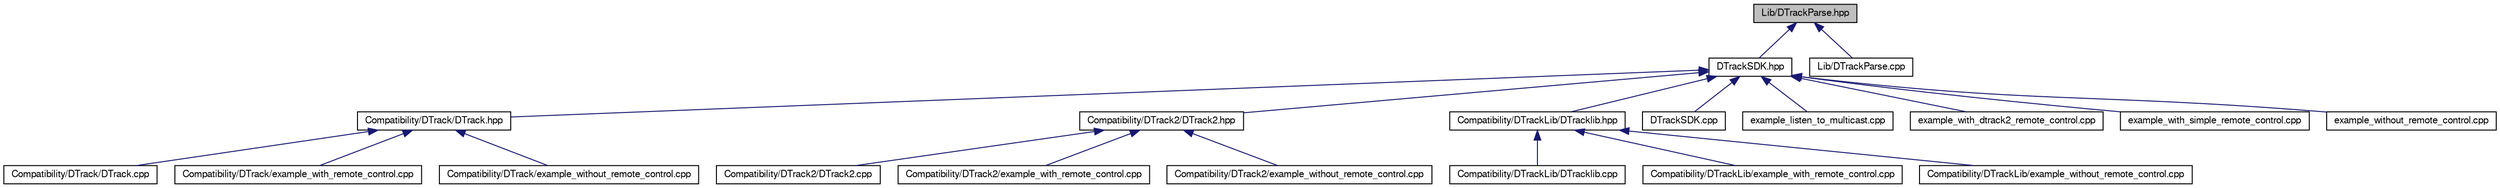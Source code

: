 digraph G
{
  edge [fontname="FreeSans",fontsize=10,labelfontname="FreeSans",labelfontsize=10];
  node [fontname="FreeSans",fontsize=10,shape=record];
  Node1 [label="Lib/DTrackParse.hpp",height=0.2,width=0.4,color="black", fillcolor="grey75", style="filled" fontcolor="black"];
  Node1 -> Node2 [dir=back,color="midnightblue",fontsize=10,style="solid",fontname="FreeSans"];
  Node2 [label="DTrackSDK.hpp",height=0.2,width=0.4,color="black", fillcolor="white", style="filled",URL="$_d_track_s_d_k_8hpp.html"];
  Node2 -> Node3 [dir=back,color="midnightblue",fontsize=10,style="solid",fontname="FreeSans"];
  Node3 [label="Compatibility/DTrack/DTrack.hpp",height=0.2,width=0.4,color="black", fillcolor="white", style="filled",URL="$_compatibility_2_d_track_2_d_track_8hpp.html"];
  Node3 -> Node4 [dir=back,color="midnightblue",fontsize=10,style="solid",fontname="FreeSans"];
  Node4 [label="Compatibility/DTrack/DTrack.cpp",height=0.2,width=0.4,color="black", fillcolor="white", style="filled",URL="$_compatibility_2_d_track_2_d_track_8cpp.html"];
  Node3 -> Node5 [dir=back,color="midnightblue",fontsize=10,style="solid",fontname="FreeSans"];
  Node5 [label="Compatibility/DTrack/example_with_remote_control.cpp",height=0.2,width=0.4,color="black", fillcolor="white", style="filled",URL="$_compatibility_2_d_track_2example__with__remote__control_8cpp.html"];
  Node3 -> Node6 [dir=back,color="midnightblue",fontsize=10,style="solid",fontname="FreeSans"];
  Node6 [label="Compatibility/DTrack/example_without_remote_control.cpp",height=0.2,width=0.4,color="black", fillcolor="white", style="filled",URL="$_compatibility_2_d_track_2example__without__remote__control_8cpp.html"];
  Node2 -> Node7 [dir=back,color="midnightblue",fontsize=10,style="solid",fontname="FreeSans"];
  Node7 [label="Compatibility/DTrack2/DTrack2.hpp",height=0.2,width=0.4,color="black", fillcolor="white", style="filled",URL="$_compatibility_2_d_track2_2_d_track2_8hpp.html"];
  Node7 -> Node8 [dir=back,color="midnightblue",fontsize=10,style="solid",fontname="FreeSans"];
  Node8 [label="Compatibility/DTrack2/DTrack2.cpp",height=0.2,width=0.4,color="black", fillcolor="white", style="filled",URL="$_compatibility_2_d_track2_2_d_track2_8cpp.html"];
  Node7 -> Node9 [dir=back,color="midnightblue",fontsize=10,style="solid",fontname="FreeSans"];
  Node9 [label="Compatibility/DTrack2/example_with_remote_control.cpp",height=0.2,width=0.4,color="black", fillcolor="white", style="filled",URL="$_compatibility_2_d_track2_2example__with__remote__control_8cpp.html"];
  Node7 -> Node10 [dir=back,color="midnightblue",fontsize=10,style="solid",fontname="FreeSans"];
  Node10 [label="Compatibility/DTrack2/example_without_remote_control.cpp",height=0.2,width=0.4,color="black", fillcolor="white", style="filled",URL="$_compatibility_2_d_track2_2example__without__remote__control_8cpp.html"];
  Node2 -> Node11 [dir=back,color="midnightblue",fontsize=10,style="solid",fontname="FreeSans"];
  Node11 [label="Compatibility/DTrackLib/DTracklib.hpp",height=0.2,width=0.4,color="black", fillcolor="white", style="filled",URL="$_compatibility_2_d_track_lib_2_d_tracklib_8hpp.html"];
  Node11 -> Node12 [dir=back,color="midnightblue",fontsize=10,style="solid",fontname="FreeSans"];
  Node12 [label="Compatibility/DTrackLib/DTracklib.cpp",height=0.2,width=0.4,color="black", fillcolor="white", style="filled",URL="$_compatibility_2_d_track_lib_2_d_tracklib_8cpp.html"];
  Node11 -> Node13 [dir=back,color="midnightblue",fontsize=10,style="solid",fontname="FreeSans"];
  Node13 [label="Compatibility/DTrackLib/example_with_remote_control.cpp",height=0.2,width=0.4,color="black", fillcolor="white", style="filled",URL="$_compatibility_2_d_track_lib_2example__with__remote__control_8cpp.html"];
  Node11 -> Node14 [dir=back,color="midnightblue",fontsize=10,style="solid",fontname="FreeSans"];
  Node14 [label="Compatibility/DTrackLib/example_without_remote_control.cpp",height=0.2,width=0.4,color="black", fillcolor="white", style="filled",URL="$_compatibility_2_d_track_lib_2example__without__remote__control_8cpp.html"];
  Node2 -> Node15 [dir=back,color="midnightblue",fontsize=10,style="solid",fontname="FreeSans"];
  Node15 [label="DTrackSDK.cpp",height=0.2,width=0.4,color="black", fillcolor="white", style="filled",URL="$_d_track_s_d_k_8cpp.html"];
  Node2 -> Node16 [dir=back,color="midnightblue",fontsize=10,style="solid",fontname="FreeSans"];
  Node16 [label="example_listen_to_multicast.cpp",height=0.2,width=0.4,color="black", fillcolor="white", style="filled",URL="$example__listen__to__multicast_8cpp.html"];
  Node2 -> Node17 [dir=back,color="midnightblue",fontsize=10,style="solid",fontname="FreeSans"];
  Node17 [label="example_with_dtrack2_remote_control.cpp",height=0.2,width=0.4,color="black", fillcolor="white", style="filled",URL="$example__with__dtrack2__remote__control_8cpp.html"];
  Node2 -> Node18 [dir=back,color="midnightblue",fontsize=10,style="solid",fontname="FreeSans"];
  Node18 [label="example_with_simple_remote_control.cpp",height=0.2,width=0.4,color="black", fillcolor="white", style="filled",URL="$example__with__simple__remote__control_8cpp.html"];
  Node2 -> Node19 [dir=back,color="midnightblue",fontsize=10,style="solid",fontname="FreeSans"];
  Node19 [label="example_without_remote_control.cpp",height=0.2,width=0.4,color="black", fillcolor="white", style="filled",URL="$example__without__remote__control_8cpp.html"];
  Node1 -> Node20 [dir=back,color="midnightblue",fontsize=10,style="solid",fontname="FreeSans"];
  Node20 [label="Lib/DTrackParse.cpp",height=0.2,width=0.4,color="black", fillcolor="white", style="filled",URL="$_lib_2_d_track_parse_8cpp.html"];
}
